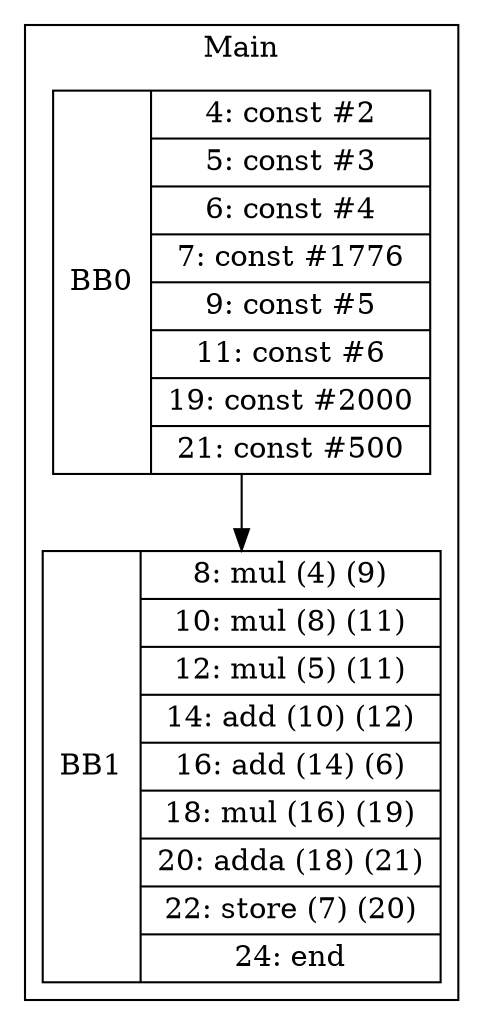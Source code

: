 digraph G {
node [shape=record];
subgraph cluster_main{
label = "Main";
BB0 [shape=record, label="<b>BB0|{4: const #2|5: const #3|6: const #4|7: const #1776|9: const #5|11: const #6|19: const #2000|21: const #500}"];
BB1 [shape=record, label="<b>BB1|{8: mul (4) (9)|10: mul (8) (11)|12: mul (5) (11)|14: add (10) (12)|16: add (14) (6)|18: mul (16) (19)|20: adda (18) (21)|22: store (7) (20)|24: end}"];
}
BB0:s -> BB1:n ;
}
